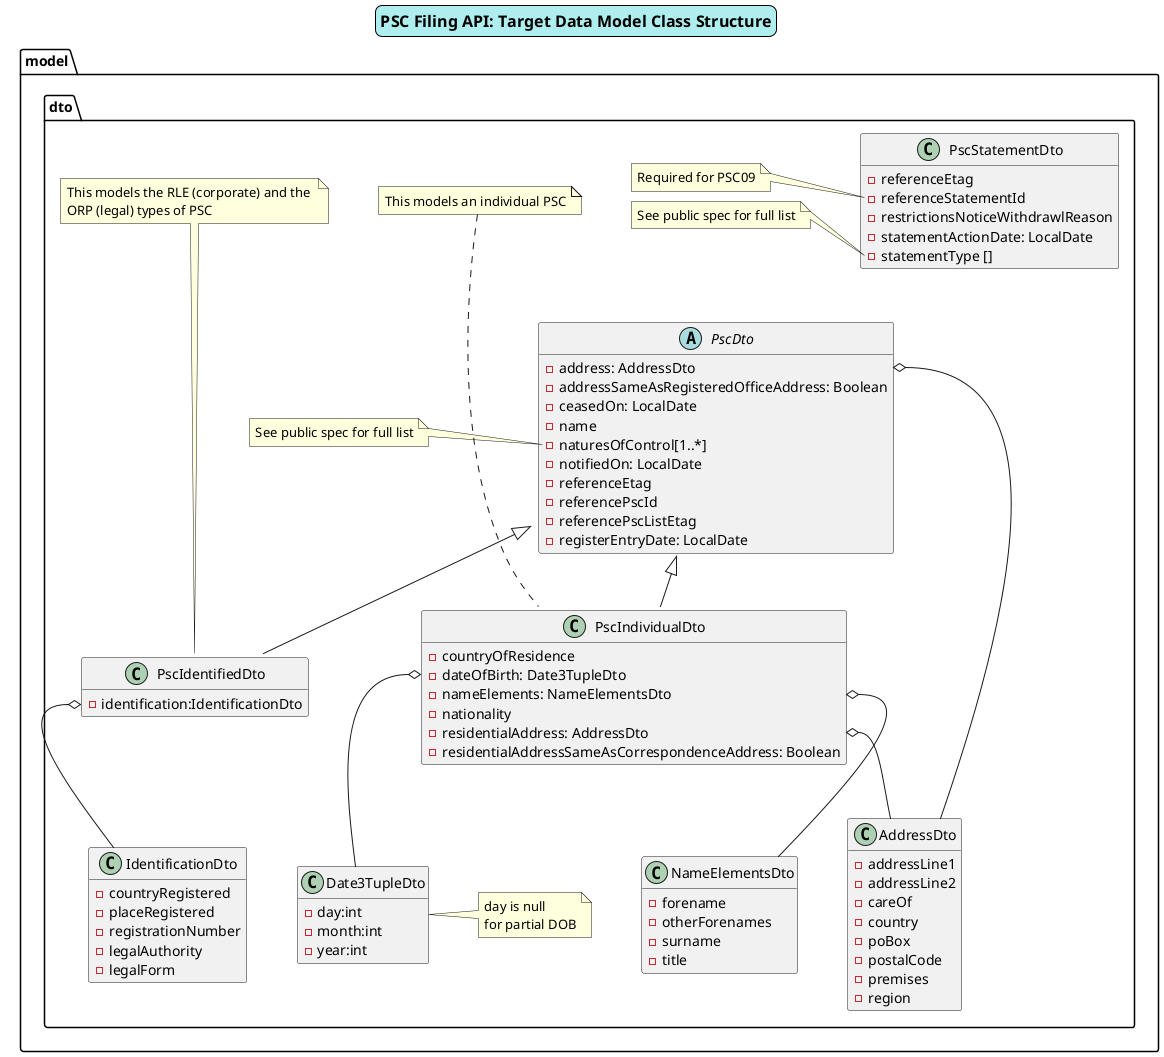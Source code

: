 @startuml
'https://plantuml.com/class-diagram
'ortho
skinparam linetype poly
skinparam nodesep 50 /' horizontal separator '/
skinparam ranksep 50 /' vertical separator '/
skinparam titleBorderRoundCorner 15
skinparam titleBorderThickness 1
skinparam titleBorderColor black
skinparam titleBackgroundColor PaleTurquoise
skinparam groupInheritance 1
scale 1
hide empty members
'hide circle'
skinparam titleFontSize 16

title PSC Filing API: Target Data Model Class Structure

    package "model" {

        package "dto" {

            class AddressDto {
                -addressLine1
                -addressLine2
                -careOf
                -country
                -poBox
                -postalCode
                -premises
                -region
            }

            class Date3TupleDto {
                -day:int
                -month:int
                -year:int
            }
            note right of Date3TupleDto
               day is null
               for partial DOB
            end note

            class IdentificationDto {
                -countryRegistered
                -placeRegistered
                -registrationNumber
                -legalAuthority
               -legalForm
            }

            class NameElementsDto {
                -forename
                -otherForenames
                -surname
                -title
            }
            
            class PscStatementDto {
                -referenceEtag
                -referenceStatementId
                -restrictionsNoticeWithdrawlReason
                -statementActionDate: LocalDate
                -statementType []
            }

          note left of PscStatementDto::referenceStatementId
                Required for PSC09
           end note

          note left of PscStatementDto::statementType
                See public spec for full list
           end note            

            abstract class PscDto {
                -address: AddressDto
                -addressSameAsRegisteredOfficeAddress: Boolean
                -ceasedOn: LocalDate
                -name
                -naturesOfControl[1..*]
                -notifiedOn: LocalDate
                -referenceEtag
                -referencePscId
                -referencePscListEtag
                -registerEntryDate: LocalDate
            }

           note left of PscDto::naturesOfControl
                See public spec for full list
            end note

/'            together {
                class PscIndividualDto
                class PscFilingCorporateDto
                class PscFilingRleDto
            }'/

            class PscIndividualDto {
                -countryOfResidence
                -dateOfBirth: Date3TupleDto
                -nameElements: NameElementsDto
                -nationality
                -residentialAddress: AddressDto
                -residentialAddressSameAsCorrespondenceAddress: Boolean
            }

           note "This models an individual PSC" as Note2
             Note2 ... PscIndividualDto

            class PscIdentifiedDto {
                -identification:IdentificationDto
            }
           note "This models the RLE (corporate) and the \nORP (legal) types of PSC" as Note1
                Note1 ... PscIdentifiedDto
/'            together {
                class AddressDto
                class Date3TupleDto
                class IdentificationDto
                class NameElementsDto
            }'/            

            PscIndividualDto::dateOfBirth o-- Date3TupleDto
            PscDto::address o-- AddressDto
            PscIndividualDto::residentialAddress o-- AddressDto
            PscDto <|-- PscIdentifiedDto
            PscIdentifiedDto::identification o-- IdentificationDto
            PscDto <|-- PscIndividualDto
            PscIndividualDto::nameElements o-- NameElementsDto
        }
    }

@enduml